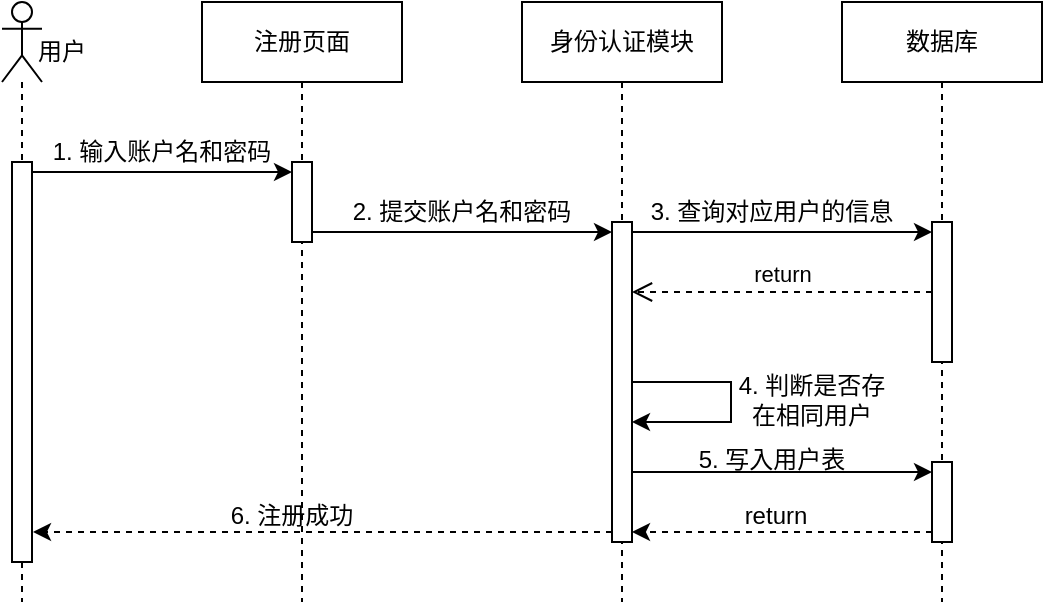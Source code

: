 <mxfile version="23.1.8" type="github">
  <diagram name="第 1 页" id="A05RYp4XhEhMhbMZzJXV">
    <mxGraphModel dx="600" dy="328" grid="1" gridSize="10" guides="1" tooltips="1" connect="1" arrows="1" fold="1" page="1" pageScale="1" pageWidth="827" pageHeight="1169" math="0" shadow="0">
      <root>
        <mxCell id="0" />
        <mxCell id="1" parent="0" />
        <mxCell id="837h4wbkwGYmFlLpWeoH-8" value="注册页面" style="shape=umlLifeline;perimeter=lifelinePerimeter;whiteSpace=wrap;html=1;container=1;dropTarget=0;collapsible=0;recursiveResize=0;outlineConnect=0;portConstraint=eastwest;newEdgeStyle={&quot;curved&quot;:0,&quot;rounded&quot;:0};" vertex="1" parent="1">
          <mxGeometry x="180" y="190" width="100" height="300" as="geometry" />
        </mxCell>
        <mxCell id="837h4wbkwGYmFlLpWeoH-16" value="" style="html=1;points=[[0,0,0,0,5],[0,1,0,0,-5],[1,0,0,0,5],[1,1,0,0,-5]];perimeter=orthogonalPerimeter;outlineConnect=0;targetShapes=umlLifeline;portConstraint=eastwest;newEdgeStyle={&quot;curved&quot;:0,&quot;rounded&quot;:0};" vertex="1" parent="837h4wbkwGYmFlLpWeoH-8">
          <mxGeometry x="45" y="80" width="10" height="40" as="geometry" />
        </mxCell>
        <mxCell id="837h4wbkwGYmFlLpWeoH-9" value="" style="shape=umlLifeline;perimeter=lifelinePerimeter;whiteSpace=wrap;html=1;container=1;dropTarget=0;collapsible=0;recursiveResize=0;outlineConnect=0;portConstraint=eastwest;newEdgeStyle={&quot;curved&quot;:0,&quot;rounded&quot;:0};participant=umlActor;" vertex="1" parent="1">
          <mxGeometry x="80" y="190" width="20" height="300" as="geometry" />
        </mxCell>
        <mxCell id="837h4wbkwGYmFlLpWeoH-15" value="" style="html=1;points=[[0,0,0,0,5],[0,1,0,0,-5],[1,0,0,0,5],[1,1,0,0,-5]];perimeter=orthogonalPerimeter;outlineConnect=0;targetShapes=umlLifeline;portConstraint=eastwest;newEdgeStyle={&quot;curved&quot;:0,&quot;rounded&quot;:0};" vertex="1" parent="837h4wbkwGYmFlLpWeoH-9">
          <mxGeometry x="5" y="80" width="10" height="200" as="geometry" />
        </mxCell>
        <mxCell id="837h4wbkwGYmFlLpWeoH-12" value="身份认证模块" style="shape=umlLifeline;perimeter=lifelinePerimeter;whiteSpace=wrap;html=1;container=1;dropTarget=0;collapsible=0;recursiveResize=0;outlineConnect=0;portConstraint=eastwest;newEdgeStyle={&quot;curved&quot;:0,&quot;rounded&quot;:0};" vertex="1" parent="1">
          <mxGeometry x="340" y="190" width="100" height="300" as="geometry" />
        </mxCell>
        <mxCell id="837h4wbkwGYmFlLpWeoH-21" value="" style="html=1;points=[[0,0,0,0,5],[0,1,0,0,-5],[1,0,0,0,5],[1,1,0,0,-5]];perimeter=orthogonalPerimeter;outlineConnect=0;targetShapes=umlLifeline;portConstraint=eastwest;newEdgeStyle={&quot;curved&quot;:0,&quot;rounded&quot;:0};" vertex="1" parent="837h4wbkwGYmFlLpWeoH-12">
          <mxGeometry x="45" y="110" width="10" height="160" as="geometry" />
        </mxCell>
        <mxCell id="837h4wbkwGYmFlLpWeoH-14" value="数据库" style="shape=umlLifeline;perimeter=lifelinePerimeter;whiteSpace=wrap;html=1;container=1;dropTarget=0;collapsible=0;recursiveResize=0;outlineConnect=0;portConstraint=eastwest;newEdgeStyle={&quot;curved&quot;:0,&quot;rounded&quot;:0};" vertex="1" parent="1">
          <mxGeometry x="500" y="190" width="100" height="300" as="geometry" />
        </mxCell>
        <mxCell id="837h4wbkwGYmFlLpWeoH-24" value="" style="html=1;points=[[0,0,0,0,5],[0,1,0,0,-5],[1,0,0,0,5],[1,1,0,0,-5]];perimeter=orthogonalPerimeter;outlineConnect=0;targetShapes=umlLifeline;portConstraint=eastwest;newEdgeStyle={&quot;curved&quot;:0,&quot;rounded&quot;:0};" vertex="1" parent="837h4wbkwGYmFlLpWeoH-14">
          <mxGeometry x="45" y="110" width="10" height="70" as="geometry" />
        </mxCell>
        <mxCell id="837h4wbkwGYmFlLpWeoH-30" value="" style="html=1;points=[[0,0,0,0,5],[0,1,0,0,-5],[1,0,0,0,5],[1,1,0,0,-5]];perimeter=orthogonalPerimeter;outlineConnect=0;targetShapes=umlLifeline;portConstraint=eastwest;newEdgeStyle={&quot;curved&quot;:0,&quot;rounded&quot;:0};" vertex="1" parent="837h4wbkwGYmFlLpWeoH-14">
          <mxGeometry x="45" y="230" width="10" height="40" as="geometry" />
        </mxCell>
        <mxCell id="837h4wbkwGYmFlLpWeoH-17" style="edgeStyle=orthogonalEdgeStyle;rounded=0;orthogonalLoop=1;jettySize=auto;html=1;curved=0;exitX=1;exitY=0;exitDx=0;exitDy=5;exitPerimeter=0;entryX=0;entryY=0;entryDx=0;entryDy=5;entryPerimeter=0;" edge="1" parent="1" source="837h4wbkwGYmFlLpWeoH-15" target="837h4wbkwGYmFlLpWeoH-16">
          <mxGeometry relative="1" as="geometry" />
        </mxCell>
        <mxCell id="837h4wbkwGYmFlLpWeoH-19" value="用户" style="text;html=1;align=center;verticalAlign=middle;whiteSpace=wrap;rounded=0;" vertex="1" parent="1">
          <mxGeometry x="80" y="200" width="60" height="30" as="geometry" />
        </mxCell>
        <mxCell id="837h4wbkwGYmFlLpWeoH-20" value="1. 输入账户名和密码" style="text;html=1;align=center;verticalAlign=middle;whiteSpace=wrap;rounded=0;" vertex="1" parent="1">
          <mxGeometry x="100" y="250" width="120" height="30" as="geometry" />
        </mxCell>
        <mxCell id="837h4wbkwGYmFlLpWeoH-22" style="edgeStyle=orthogonalEdgeStyle;rounded=0;orthogonalLoop=1;jettySize=auto;html=1;curved=0;exitX=1;exitY=1;exitDx=0;exitDy=-5;exitPerimeter=0;entryX=0;entryY=0;entryDx=0;entryDy=5;entryPerimeter=0;" edge="1" parent="1" source="837h4wbkwGYmFlLpWeoH-16" target="837h4wbkwGYmFlLpWeoH-21">
          <mxGeometry relative="1" as="geometry" />
        </mxCell>
        <mxCell id="837h4wbkwGYmFlLpWeoH-23" value="2. 提交账户名和密码" style="text;html=1;align=center;verticalAlign=middle;whiteSpace=wrap;rounded=0;" vertex="1" parent="1">
          <mxGeometry x="250" y="280" width="120" height="30" as="geometry" />
        </mxCell>
        <mxCell id="837h4wbkwGYmFlLpWeoH-25" style="edgeStyle=orthogonalEdgeStyle;rounded=0;orthogonalLoop=1;jettySize=auto;html=1;curved=0;exitX=1;exitY=0;exitDx=0;exitDy=5;exitPerimeter=0;entryX=0;entryY=0;entryDx=0;entryDy=5;entryPerimeter=0;" edge="1" parent="1" source="837h4wbkwGYmFlLpWeoH-21" target="837h4wbkwGYmFlLpWeoH-24">
          <mxGeometry relative="1" as="geometry" />
        </mxCell>
        <mxCell id="837h4wbkwGYmFlLpWeoH-26" value="return" style="html=1;verticalAlign=bottom;endArrow=open;dashed=1;endSize=8;curved=0;rounded=0;" edge="1" parent="1" source="837h4wbkwGYmFlLpWeoH-24" target="837h4wbkwGYmFlLpWeoH-21">
          <mxGeometry relative="1" as="geometry">
            <mxPoint x="480" y="340" as="sourcePoint" />
            <mxPoint x="400" y="340" as="targetPoint" />
          </mxGeometry>
        </mxCell>
        <mxCell id="837h4wbkwGYmFlLpWeoH-27" value="3. 查询对应用户的信息" style="text;html=1;align=center;verticalAlign=middle;whiteSpace=wrap;rounded=0;" vertex="1" parent="1">
          <mxGeometry x="400" y="280" width="130" height="30" as="geometry" />
        </mxCell>
        <mxCell id="837h4wbkwGYmFlLpWeoH-28" style="edgeStyle=orthogonalEdgeStyle;rounded=0;orthogonalLoop=1;jettySize=auto;html=1;curved=0;" edge="1" parent="1">
          <mxGeometry relative="1" as="geometry">
            <mxPoint x="395" y="400" as="targetPoint" />
            <mxPoint x="395.49" y="380" as="sourcePoint" />
            <Array as="points">
              <mxPoint x="444.49" y="380" />
            </Array>
          </mxGeometry>
        </mxCell>
        <mxCell id="837h4wbkwGYmFlLpWeoH-29" value="4. 判断是否存在相同用户" style="text;html=1;align=center;verticalAlign=middle;whiteSpace=wrap;rounded=0;" vertex="1" parent="1">
          <mxGeometry x="445" y="374" width="80" height="30" as="geometry" />
        </mxCell>
        <mxCell id="837h4wbkwGYmFlLpWeoH-31" value="" style="endArrow=classic;html=1;rounded=0;entryX=0;entryY=0;entryDx=0;entryDy=5;entryPerimeter=0;" edge="1" parent="1" source="837h4wbkwGYmFlLpWeoH-21" target="837h4wbkwGYmFlLpWeoH-30">
          <mxGeometry width="50" height="50" relative="1" as="geometry">
            <mxPoint x="395" y="420" as="sourcePoint" />
            <mxPoint x="445" y="420" as="targetPoint" />
          </mxGeometry>
        </mxCell>
        <mxCell id="837h4wbkwGYmFlLpWeoH-32" value="5. 写入用户表" style="text;html=1;align=center;verticalAlign=middle;whiteSpace=wrap;rounded=0;" vertex="1" parent="1">
          <mxGeometry x="420" y="404" width="90" height="30" as="geometry" />
        </mxCell>
        <mxCell id="837h4wbkwGYmFlLpWeoH-33" style="edgeStyle=orthogonalEdgeStyle;rounded=0;orthogonalLoop=1;jettySize=auto;html=1;curved=0;exitX=0;exitY=1;exitDx=0;exitDy=-5;exitPerimeter=0;entryX=1;entryY=1;entryDx=0;entryDy=-5;entryPerimeter=0;dashed=1;" edge="1" parent="1" source="837h4wbkwGYmFlLpWeoH-30" target="837h4wbkwGYmFlLpWeoH-21">
          <mxGeometry relative="1" as="geometry" />
        </mxCell>
        <mxCell id="837h4wbkwGYmFlLpWeoH-35" value="return" style="text;html=1;align=center;verticalAlign=middle;whiteSpace=wrap;rounded=0;" vertex="1" parent="1">
          <mxGeometry x="437" y="432" width="60" height="30" as="geometry" />
        </mxCell>
        <mxCell id="837h4wbkwGYmFlLpWeoH-36" style="edgeStyle=orthogonalEdgeStyle;rounded=0;orthogonalLoop=1;jettySize=auto;html=1;curved=0;exitX=0;exitY=1;exitDx=0;exitDy=-5;exitPerimeter=0;dashed=1;" edge="1" parent="1" source="837h4wbkwGYmFlLpWeoH-21">
          <mxGeometry relative="1" as="geometry">
            <mxPoint x="360.5" y="455" as="sourcePoint" />
            <mxPoint x="95.5" y="455" as="targetPoint" />
          </mxGeometry>
        </mxCell>
        <mxCell id="837h4wbkwGYmFlLpWeoH-37" value="6. 注册成功" style="text;html=1;align=center;verticalAlign=middle;whiteSpace=wrap;rounded=0;" vertex="1" parent="1">
          <mxGeometry x="180" y="432" width="90" height="30" as="geometry" />
        </mxCell>
      </root>
    </mxGraphModel>
  </diagram>
</mxfile>
